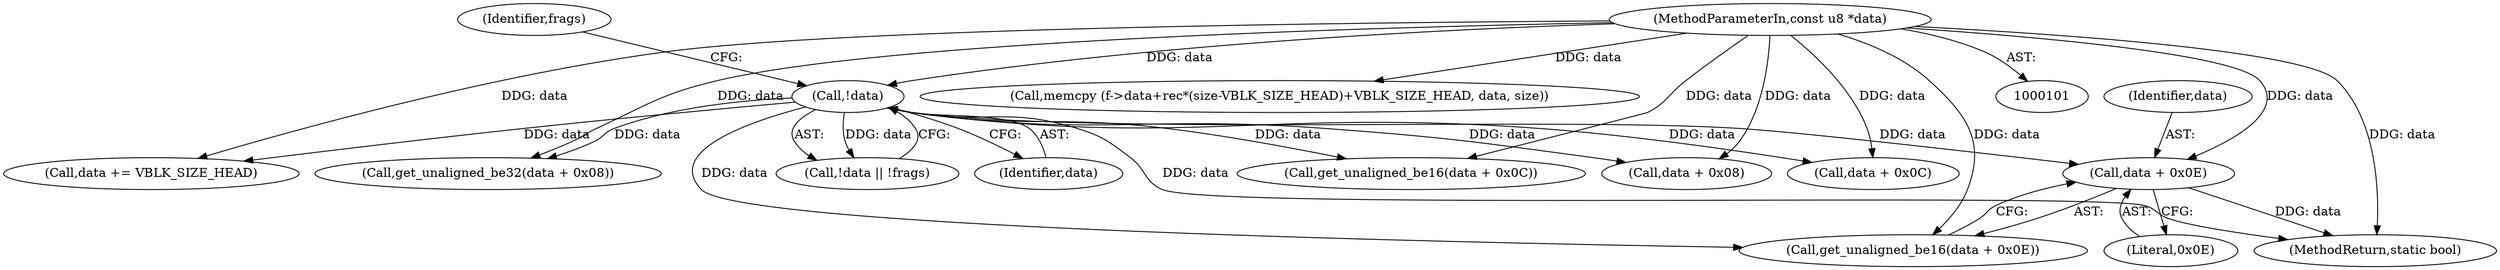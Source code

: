 digraph "0_linux_cae13fe4cc3f24820ffb990c09110626837e85d4@pointer" {
"1000143" [label="(Call,data + 0x0E)"];
"1000102" [label="(MethodParameterIn,const u8 *data)"];
"1000113" [label="(Call,!data)"];
"1000290" [label="(MethodReturn,static bool)"];
"1000114" [label="(Identifier,data)"];
"1000113" [label="(Call,!data)"];
"1000145" [label="(Literal,0x0E)"];
"1000102" [label="(MethodParameterIn,const u8 *data)"];
"1000130" [label="(Call,get_unaligned_be32(data + 0x08))"];
"1000274" [label="(Call,memcpy (f->data+rec*(size-VBLK_SIZE_HEAD)+VBLK_SIZE_HEAD, data, size))"];
"1000268" [label="(Call,data += VBLK_SIZE_HEAD)"];
"1000136" [label="(Call,get_unaligned_be16(data + 0x0C))"];
"1000143" [label="(Call,data + 0x0E)"];
"1000112" [label="(Call,!data || !frags)"];
"1000144" [label="(Identifier,data)"];
"1000116" [label="(Identifier,frags)"];
"1000142" [label="(Call,get_unaligned_be16(data + 0x0E))"];
"1000131" [label="(Call,data + 0x08)"];
"1000137" [label="(Call,data + 0x0C)"];
"1000143" -> "1000142"  [label="AST: "];
"1000143" -> "1000145"  [label="CFG: "];
"1000144" -> "1000143"  [label="AST: "];
"1000145" -> "1000143"  [label="AST: "];
"1000142" -> "1000143"  [label="CFG: "];
"1000143" -> "1000290"  [label="DDG: data"];
"1000102" -> "1000143"  [label="DDG: data"];
"1000113" -> "1000143"  [label="DDG: data"];
"1000102" -> "1000101"  [label="AST: "];
"1000102" -> "1000290"  [label="DDG: data"];
"1000102" -> "1000113"  [label="DDG: data"];
"1000102" -> "1000130"  [label="DDG: data"];
"1000102" -> "1000131"  [label="DDG: data"];
"1000102" -> "1000136"  [label="DDG: data"];
"1000102" -> "1000137"  [label="DDG: data"];
"1000102" -> "1000142"  [label="DDG: data"];
"1000102" -> "1000268"  [label="DDG: data"];
"1000102" -> "1000274"  [label="DDG: data"];
"1000113" -> "1000112"  [label="AST: "];
"1000113" -> "1000114"  [label="CFG: "];
"1000114" -> "1000113"  [label="AST: "];
"1000116" -> "1000113"  [label="CFG: "];
"1000112" -> "1000113"  [label="CFG: "];
"1000113" -> "1000290"  [label="DDG: data"];
"1000113" -> "1000112"  [label="DDG: data"];
"1000113" -> "1000130"  [label="DDG: data"];
"1000113" -> "1000131"  [label="DDG: data"];
"1000113" -> "1000136"  [label="DDG: data"];
"1000113" -> "1000137"  [label="DDG: data"];
"1000113" -> "1000142"  [label="DDG: data"];
"1000113" -> "1000268"  [label="DDG: data"];
}
